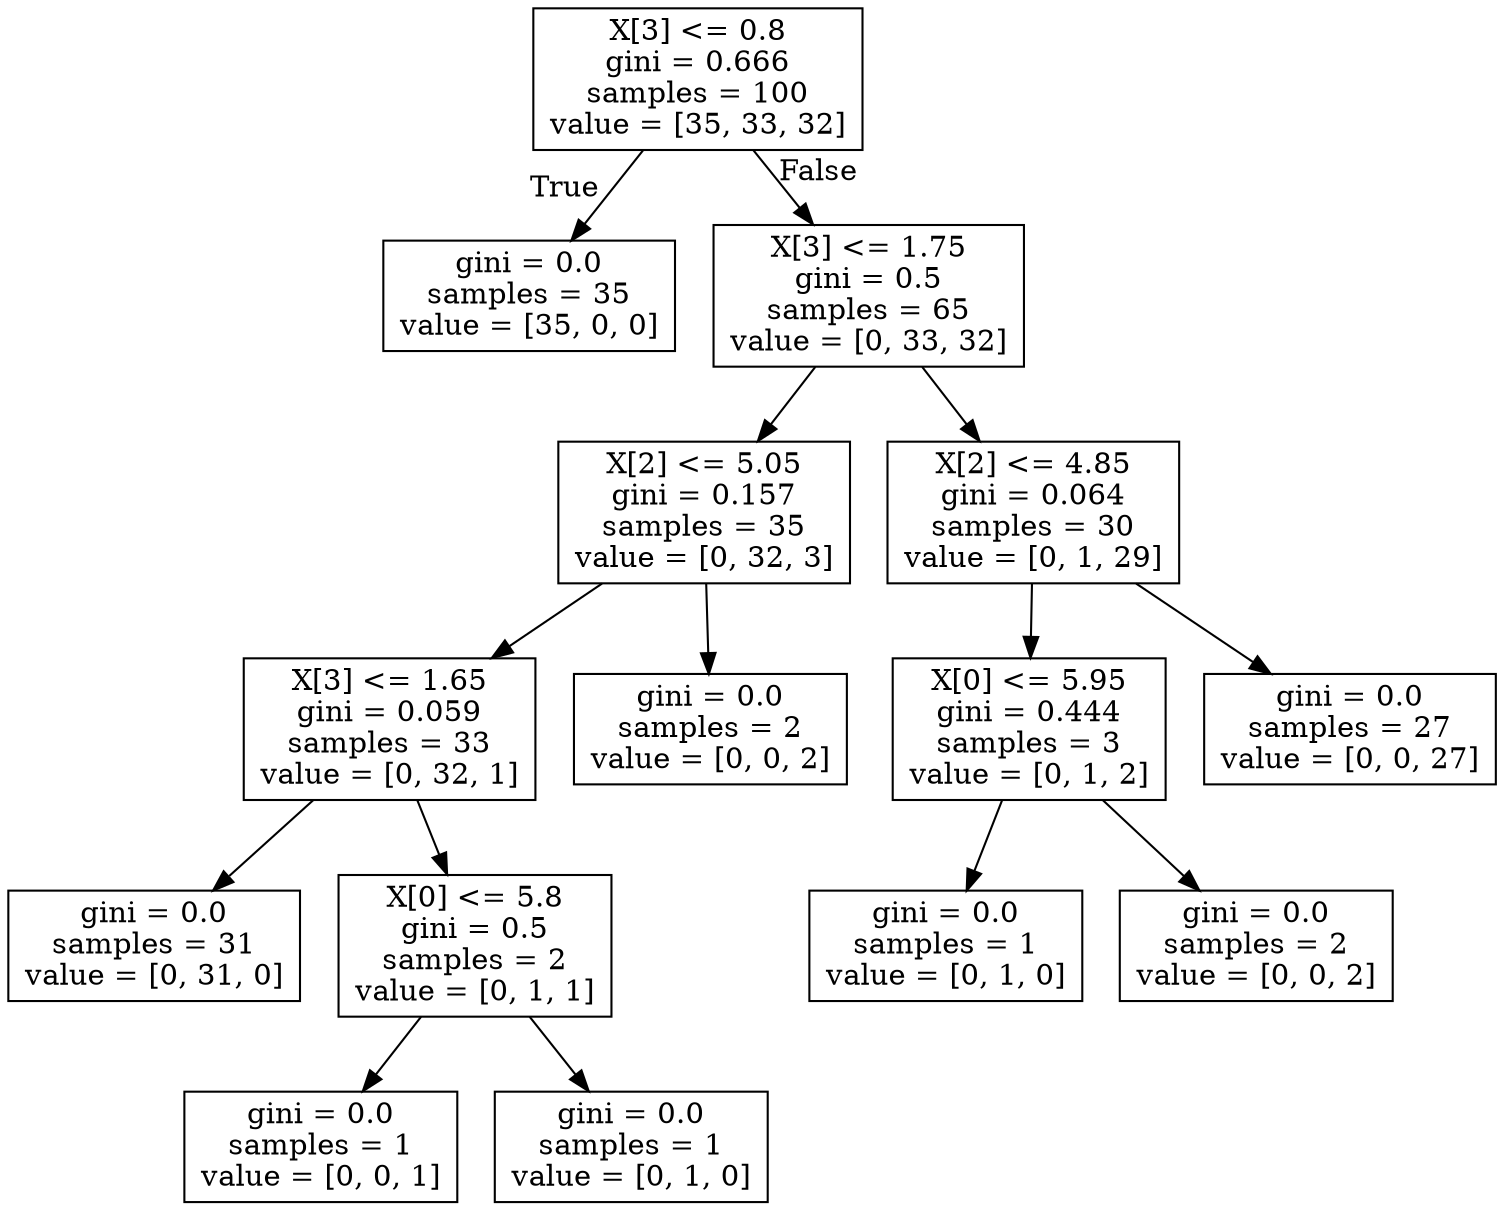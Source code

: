 digraph Tree {
node [shape=box] ;
0 [label="X[3] <= 0.8\ngini = 0.666\nsamples = 100\nvalue = [35, 33, 32]"] ;
1 [label="gini = 0.0\nsamples = 35\nvalue = [35, 0, 0]"] ;
0 -> 1 [labeldistance=2.5, labelangle=45, headlabel="True"] ;
2 [label="X[3] <= 1.75\ngini = 0.5\nsamples = 65\nvalue = [0, 33, 32]"] ;
0 -> 2 [labeldistance=2.5, labelangle=-45, headlabel="False"] ;
3 [label="X[2] <= 5.05\ngini = 0.157\nsamples = 35\nvalue = [0, 32, 3]"] ;
2 -> 3 ;
4 [label="X[3] <= 1.65\ngini = 0.059\nsamples = 33\nvalue = [0, 32, 1]"] ;
3 -> 4 ;
5 [label="gini = 0.0\nsamples = 31\nvalue = [0, 31, 0]"] ;
4 -> 5 ;
6 [label="X[0] <= 5.8\ngini = 0.5\nsamples = 2\nvalue = [0, 1, 1]"] ;
4 -> 6 ;
7 [label="gini = 0.0\nsamples = 1\nvalue = [0, 0, 1]"] ;
6 -> 7 ;
8 [label="gini = 0.0\nsamples = 1\nvalue = [0, 1, 0]"] ;
6 -> 8 ;
9 [label="gini = 0.0\nsamples = 2\nvalue = [0, 0, 2]"] ;
3 -> 9 ;
10 [label="X[2] <= 4.85\ngini = 0.064\nsamples = 30\nvalue = [0, 1, 29]"] ;
2 -> 10 ;
11 [label="X[0] <= 5.95\ngini = 0.444\nsamples = 3\nvalue = [0, 1, 2]"] ;
10 -> 11 ;
12 [label="gini = 0.0\nsamples = 1\nvalue = [0, 1, 0]"] ;
11 -> 12 ;
13 [label="gini = 0.0\nsamples = 2\nvalue = [0, 0, 2]"] ;
11 -> 13 ;
14 [label="gini = 0.0\nsamples = 27\nvalue = [0, 0, 27]"] ;
10 -> 14 ;
}